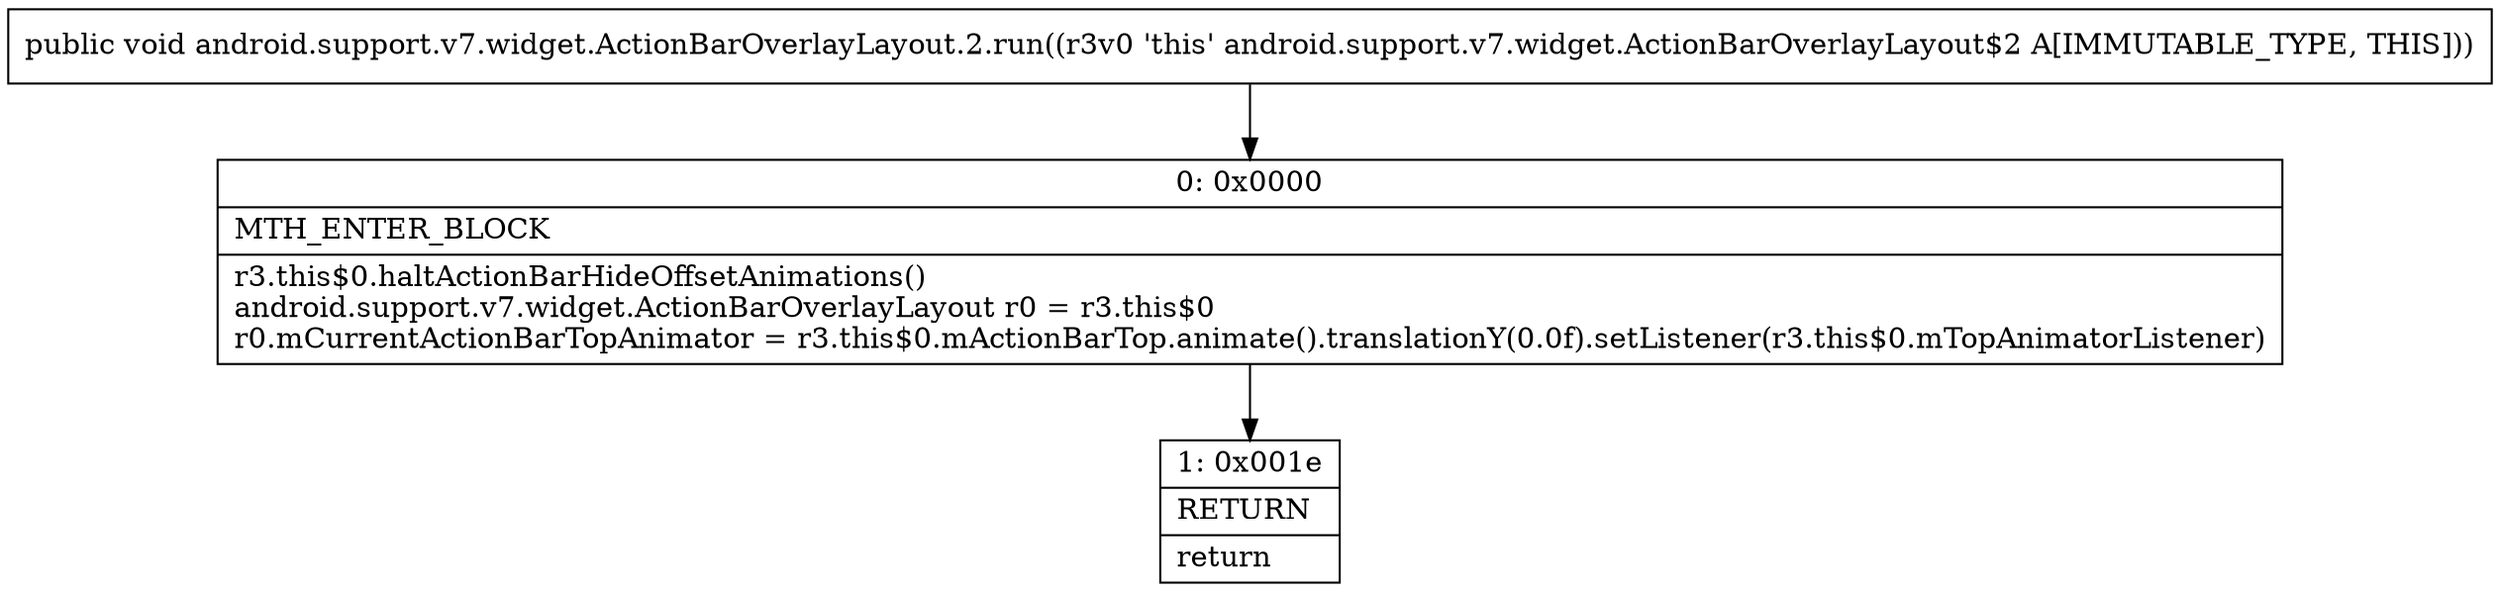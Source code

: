 digraph "CFG forandroid.support.v7.widget.ActionBarOverlayLayout.2.run()V" {
Node_0 [shape=record,label="{0\:\ 0x0000|MTH_ENTER_BLOCK\l|r3.this$0.haltActionBarHideOffsetAnimations()\landroid.support.v7.widget.ActionBarOverlayLayout r0 = r3.this$0\lr0.mCurrentActionBarTopAnimator = r3.this$0.mActionBarTop.animate().translationY(0.0f).setListener(r3.this$0.mTopAnimatorListener)\l}"];
Node_1 [shape=record,label="{1\:\ 0x001e|RETURN\l|return\l}"];
MethodNode[shape=record,label="{public void android.support.v7.widget.ActionBarOverlayLayout.2.run((r3v0 'this' android.support.v7.widget.ActionBarOverlayLayout$2 A[IMMUTABLE_TYPE, THIS])) }"];
MethodNode -> Node_0;
Node_0 -> Node_1;
}

